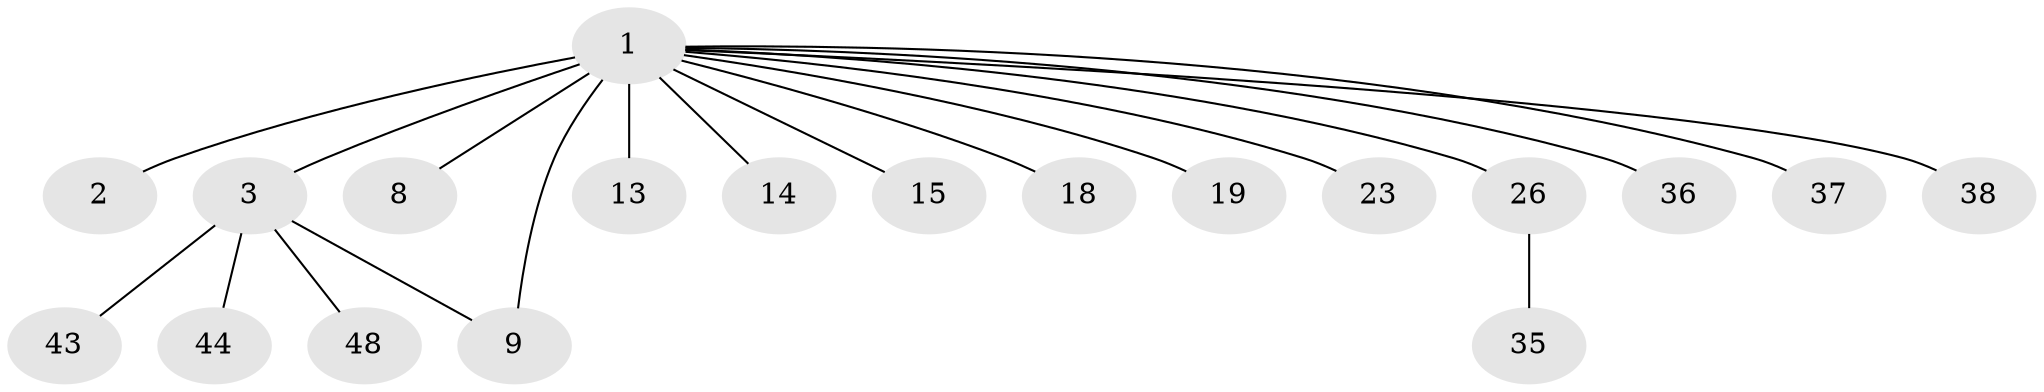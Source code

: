 // original degree distribution, {5: 0.061224489795918366, 4: 0.04081632653061224, 8: 0.04081632653061224, 15: 0.02040816326530612, 1: 0.5306122448979592, 2: 0.2653061224489796, 3: 0.04081632653061224}
// Generated by graph-tools (version 1.1) at 2025/19/03/04/25 18:19:32]
// undirected, 19 vertices, 19 edges
graph export_dot {
graph [start="1"]
  node [color=gray90,style=filled];
  1 [super="+17+5+10"];
  2 [super="+45+30"];
  3 [super="+4+24"];
  8 [super="+27"];
  9;
  13;
  14 [super="+34+25+40+41"];
  15 [super="+42"];
  18;
  19;
  23;
  26;
  35;
  36;
  37;
  38;
  43;
  44 [super="+46"];
  48;
  1 -- 2 [weight=2];
  1 -- 3 [weight=4];
  1 -- 19;
  1 -- 36;
  1 -- 37;
  1 -- 38;
  1 -- 8;
  1 -- 9 [weight=3];
  1 -- 13;
  1 -- 15;
  1 -- 18;
  1 -- 23 [weight=2];
  1 -- 26;
  1 -- 14;
  3 -- 9;
  3 -- 48;
  3 -- 43;
  3 -- 44;
  26 -- 35;
}
